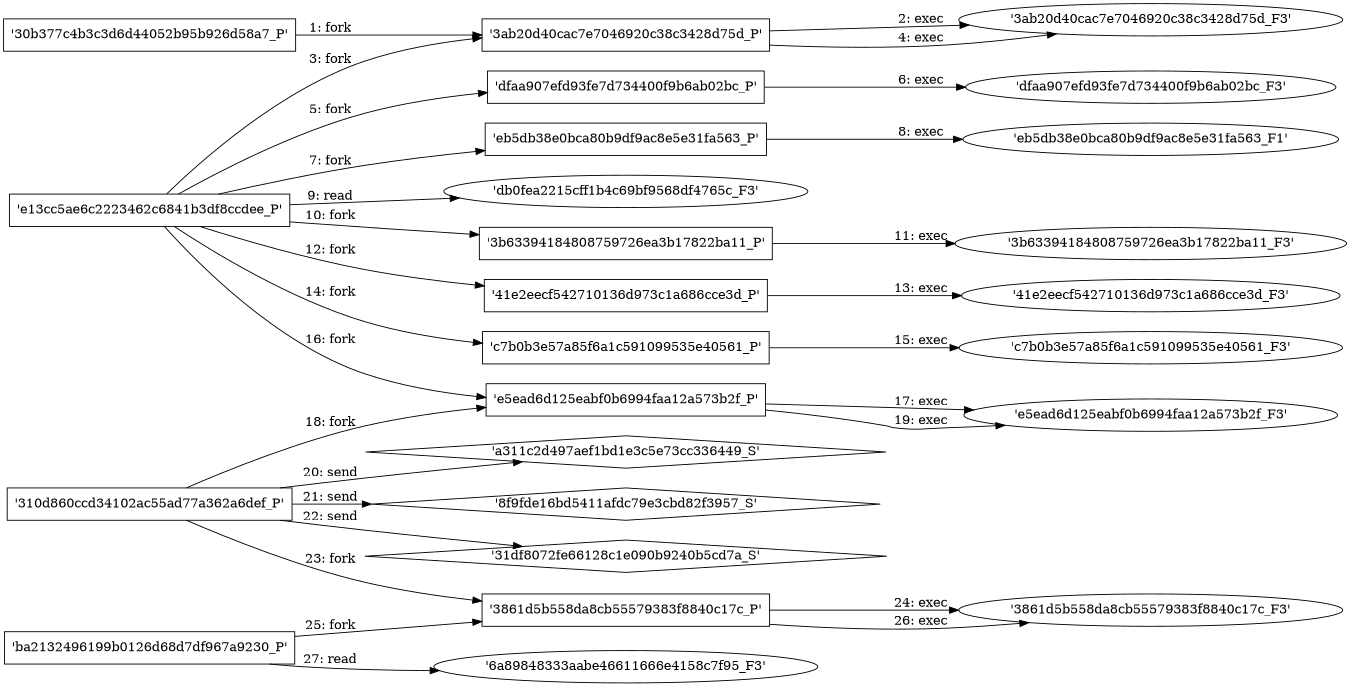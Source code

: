digraph "D:\Learning\Paper\apt\基于CTI的攻击预警\Dataset\攻击图\ASGfromALLCTI\Microsoft Security Intelligence Report Strontium.dot" {
rankdir="LR"
size="9"
fixedsize="false"
splines="true"
nodesep=0.3
ranksep=0
fontsize=10
overlap="scalexy"
engine= "neato"
	"'30b377c4b3c3d6d44052b95b926d58a7_P'" [node_type=Process shape=box]
	"'3ab20d40cac7e7046920c38c3428d75d_P'" [node_type=Process shape=box]
	"'30b377c4b3c3d6d44052b95b926d58a7_P'" -> "'3ab20d40cac7e7046920c38c3428d75d_P'" [label="1: fork"]
	"'3ab20d40cac7e7046920c38c3428d75d_P'" [node_type=Process shape=box]
	"'3ab20d40cac7e7046920c38c3428d75d_F3'" [node_type=File shape=ellipse]
	"'3ab20d40cac7e7046920c38c3428d75d_P'" -> "'3ab20d40cac7e7046920c38c3428d75d_F3'" [label="2: exec"]
	"'e13cc5ae6c2223462c6841b3df8ccdee_P'" [node_type=Process shape=box]
	"'3ab20d40cac7e7046920c38c3428d75d_P'" [node_type=Process shape=box]
	"'e13cc5ae6c2223462c6841b3df8ccdee_P'" -> "'3ab20d40cac7e7046920c38c3428d75d_P'" [label="3: fork"]
	"'3ab20d40cac7e7046920c38c3428d75d_P'" [node_type=Process shape=box]
	"'3ab20d40cac7e7046920c38c3428d75d_F3'" [node_type=File shape=ellipse]
	"'3ab20d40cac7e7046920c38c3428d75d_P'" -> "'3ab20d40cac7e7046920c38c3428d75d_F3'" [label="4: exec"]
	"'e13cc5ae6c2223462c6841b3df8ccdee_P'" [node_type=Process shape=box]
	"'dfaa907efd93fe7d734400f9b6ab02bc_P'" [node_type=Process shape=box]
	"'e13cc5ae6c2223462c6841b3df8ccdee_P'" -> "'dfaa907efd93fe7d734400f9b6ab02bc_P'" [label="5: fork"]
	"'dfaa907efd93fe7d734400f9b6ab02bc_P'" [node_type=Process shape=box]
	"'dfaa907efd93fe7d734400f9b6ab02bc_F3'" [node_type=File shape=ellipse]
	"'dfaa907efd93fe7d734400f9b6ab02bc_P'" -> "'dfaa907efd93fe7d734400f9b6ab02bc_F3'" [label="6: exec"]
	"'e13cc5ae6c2223462c6841b3df8ccdee_P'" [node_type=Process shape=box]
	"'eb5db38e0bca80b9df9ac8e5e31fa563_P'" [node_type=Process shape=box]
	"'e13cc5ae6c2223462c6841b3df8ccdee_P'" -> "'eb5db38e0bca80b9df9ac8e5e31fa563_P'" [label="7: fork"]
	"'eb5db38e0bca80b9df9ac8e5e31fa563_P'" [node_type=Process shape=box]
	"'eb5db38e0bca80b9df9ac8e5e31fa563_F1'" [node_type=File shape=ellipse]
	"'eb5db38e0bca80b9df9ac8e5e31fa563_P'" -> "'eb5db38e0bca80b9df9ac8e5e31fa563_F1'" [label="8: exec"]
	"'db0fea2215cff1b4c69bf9568df4765c_F3'" [node_type=file shape=ellipse]
	"'e13cc5ae6c2223462c6841b3df8ccdee_P'" [node_type=Process shape=box]
	"'e13cc5ae6c2223462c6841b3df8ccdee_P'" -> "'db0fea2215cff1b4c69bf9568df4765c_F3'" [label="9: read"]
	"'e13cc5ae6c2223462c6841b3df8ccdee_P'" [node_type=Process shape=box]
	"'3b63394184808759726ea3b17822ba11_P'" [node_type=Process shape=box]
	"'e13cc5ae6c2223462c6841b3df8ccdee_P'" -> "'3b63394184808759726ea3b17822ba11_P'" [label="10: fork"]
	"'3b63394184808759726ea3b17822ba11_P'" [node_type=Process shape=box]
	"'3b63394184808759726ea3b17822ba11_F3'" [node_type=File shape=ellipse]
	"'3b63394184808759726ea3b17822ba11_P'" -> "'3b63394184808759726ea3b17822ba11_F3'" [label="11: exec"]
	"'e13cc5ae6c2223462c6841b3df8ccdee_P'" [node_type=Process shape=box]
	"'41e2eecf542710136d973c1a686cce3d_P'" [node_type=Process shape=box]
	"'e13cc5ae6c2223462c6841b3df8ccdee_P'" -> "'41e2eecf542710136d973c1a686cce3d_P'" [label="12: fork"]
	"'41e2eecf542710136d973c1a686cce3d_P'" [node_type=Process shape=box]
	"'41e2eecf542710136d973c1a686cce3d_F3'" [node_type=File shape=ellipse]
	"'41e2eecf542710136d973c1a686cce3d_P'" -> "'41e2eecf542710136d973c1a686cce3d_F3'" [label="13: exec"]
	"'e13cc5ae6c2223462c6841b3df8ccdee_P'" [node_type=Process shape=box]
	"'c7b0b3e57a85f6a1c591099535e40561_P'" [node_type=Process shape=box]
	"'e13cc5ae6c2223462c6841b3df8ccdee_P'" -> "'c7b0b3e57a85f6a1c591099535e40561_P'" [label="14: fork"]
	"'c7b0b3e57a85f6a1c591099535e40561_P'" [node_type=Process shape=box]
	"'c7b0b3e57a85f6a1c591099535e40561_F3'" [node_type=File shape=ellipse]
	"'c7b0b3e57a85f6a1c591099535e40561_P'" -> "'c7b0b3e57a85f6a1c591099535e40561_F3'" [label="15: exec"]
	"'e13cc5ae6c2223462c6841b3df8ccdee_P'" [node_type=Process shape=box]
	"'e5ead6d125eabf0b6994faa12a573b2f_P'" [node_type=Process shape=box]
	"'e13cc5ae6c2223462c6841b3df8ccdee_P'" -> "'e5ead6d125eabf0b6994faa12a573b2f_P'" [label="16: fork"]
	"'e5ead6d125eabf0b6994faa12a573b2f_P'" [node_type=Process shape=box]
	"'e5ead6d125eabf0b6994faa12a573b2f_F3'" [node_type=File shape=ellipse]
	"'e5ead6d125eabf0b6994faa12a573b2f_P'" -> "'e5ead6d125eabf0b6994faa12a573b2f_F3'" [label="17: exec"]
	"'310d860ccd34102ac55ad77a362a6def_P'" [node_type=Process shape=box]
	"'e5ead6d125eabf0b6994faa12a573b2f_P'" [node_type=Process shape=box]
	"'310d860ccd34102ac55ad77a362a6def_P'" -> "'e5ead6d125eabf0b6994faa12a573b2f_P'" [label="18: fork"]
	"'e5ead6d125eabf0b6994faa12a573b2f_P'" [node_type=Process shape=box]
	"'e5ead6d125eabf0b6994faa12a573b2f_F3'" [node_type=File shape=ellipse]
	"'e5ead6d125eabf0b6994faa12a573b2f_P'" -> "'e5ead6d125eabf0b6994faa12a573b2f_F3'" [label="19: exec"]
	"'a311c2d497aef1bd1e3c5e73cc336449_S'" [node_type=Socket shape=diamond]
	"'310d860ccd34102ac55ad77a362a6def_P'" [node_type=Process shape=box]
	"'310d860ccd34102ac55ad77a362a6def_P'" -> "'a311c2d497aef1bd1e3c5e73cc336449_S'" [label="20: send"]
	"'8f9fde16bd5411afdc79e3cbd82f3957_S'" [node_type=Socket shape=diamond]
	"'310d860ccd34102ac55ad77a362a6def_P'" [node_type=Process shape=box]
	"'310d860ccd34102ac55ad77a362a6def_P'" -> "'8f9fde16bd5411afdc79e3cbd82f3957_S'" [label="21: send"]
	"'31df8072fe66128c1e090b9240b5cd7a_S'" [node_type=Socket shape=diamond]
	"'310d860ccd34102ac55ad77a362a6def_P'" [node_type=Process shape=box]
	"'310d860ccd34102ac55ad77a362a6def_P'" -> "'31df8072fe66128c1e090b9240b5cd7a_S'" [label="22: send"]
	"'310d860ccd34102ac55ad77a362a6def_P'" [node_type=Process shape=box]
	"'3861d5b558da8cb55579383f8840c17c_P'" [node_type=Process shape=box]
	"'310d860ccd34102ac55ad77a362a6def_P'" -> "'3861d5b558da8cb55579383f8840c17c_P'" [label="23: fork"]
	"'3861d5b558da8cb55579383f8840c17c_P'" [node_type=Process shape=box]
	"'3861d5b558da8cb55579383f8840c17c_F3'" [node_type=File shape=ellipse]
	"'3861d5b558da8cb55579383f8840c17c_P'" -> "'3861d5b558da8cb55579383f8840c17c_F3'" [label="24: exec"]
	"'ba2132496199b0126d68d7df967a9230_P'" [node_type=Process shape=box]
	"'3861d5b558da8cb55579383f8840c17c_P'" [node_type=Process shape=box]
	"'ba2132496199b0126d68d7df967a9230_P'" -> "'3861d5b558da8cb55579383f8840c17c_P'" [label="25: fork"]
	"'3861d5b558da8cb55579383f8840c17c_P'" [node_type=Process shape=box]
	"'3861d5b558da8cb55579383f8840c17c_F3'" [node_type=File shape=ellipse]
	"'3861d5b558da8cb55579383f8840c17c_P'" -> "'3861d5b558da8cb55579383f8840c17c_F3'" [label="26: exec"]
	"'6a89848333aabe46611666e4158c7f95_F3'" [node_type=file shape=ellipse]
	"'ba2132496199b0126d68d7df967a9230_P'" [node_type=Process shape=box]
	"'ba2132496199b0126d68d7df967a9230_P'" -> "'6a89848333aabe46611666e4158c7f95_F3'" [label="27: read"]
}

